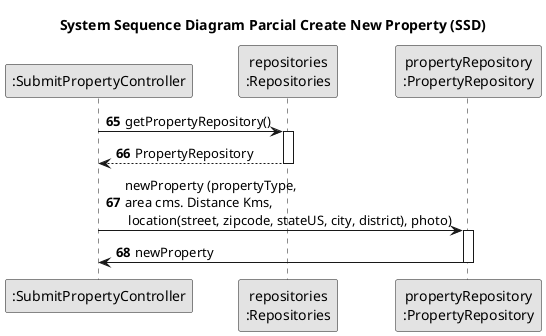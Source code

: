 @startuml
skinparam monochrome true
skinparam packageStyle rectangle
skinparam shadowing false

title System Sequence Diagram Parcial Create New Property (SSD)


'hide footbox

participant ":SubmitPropertyController" as CTRL

participant "repositories\n:Repositories" as repositories
participant "propertyRepository\n:PropertyRepository" as propertyRepository

autonumber 65

            CTRL -> repositories : getPropertyRepository()
            activate repositories

                repositories --> CTRL: PropertyRepository
                deactivate repositories

            CTRL -> propertyRepository: newProperty (propertyType, \narea cms. Distance Kms,\n location(street, zipcode, stateUS, city, district), photo)
            activate propertyRepository

                propertyRepository -> CTRL: newProperty
                deactivate propertyRepository

@enduml